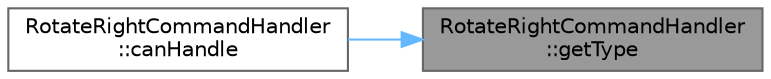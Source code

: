 digraph "RotateRightCommandHandler::getType"
{
 // INTERACTIVE_SVG=YES
 // LATEX_PDF_SIZE
  bgcolor="transparent";
  edge [fontname=Helvetica,fontsize=10,labelfontname=Helvetica,labelfontsize=10];
  node [fontname=Helvetica,fontsize=10,shape=box,height=0.2,width=0.4];
  rankdir="RL";
  Node1 [id="Node000001",label="RotateRightCommandHandler\l::getType",height=0.2,width=0.4,color="gray40", fillcolor="grey60", style="filled", fontcolor="black",tooltip="Returns the keyword that this handler recognizes."];
  Node1 -> Node2 [id="edge1_Node000001_Node000002",dir="back",color="steelblue1",style="solid",tooltip=" "];
  Node2 [id="Node000002",label="RotateRightCommandHandler\l::canHandle",height=0.2,width=0.4,color="grey40", fillcolor="white", style="filled",URL="$class_rotate_right_command_handler.html#a8ffdf4c18aaea9663a5f991d3e454545",tooltip="Determines whether the handler can process the input."];
}
